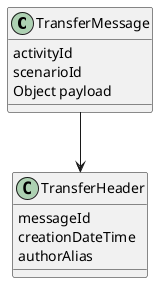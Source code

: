 @startuml

class TransferMessage {
    activityId
    scenarioId
    Object payload
}

class TransferHeader {
   messageId
   creationDateTime
   authorAlias
}
TransferMessage --> TransferHeader
@enduml
